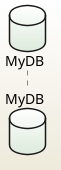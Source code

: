 {
  "sha1": "a68lbtjasker6k2iwmp5opnkc7az8n6",
  "insertion": {
    "when": "2024-05-30T20:48:21.826Z",
    "url": "http://forum.plantuml.net/6683/skinparam-for-database-font-size",
    "user": "plantuml@gmail.com"
  }
}
@startuml
skinparam backgroundColor #FFFFFF-#EEEBDC
skinparam databaseBackgroundColor #FFFFFF-#DDEBDC
'skinparam DatabaseFontSize 24
skinparam ActorFontSize 24
database MyDB
@enduml
